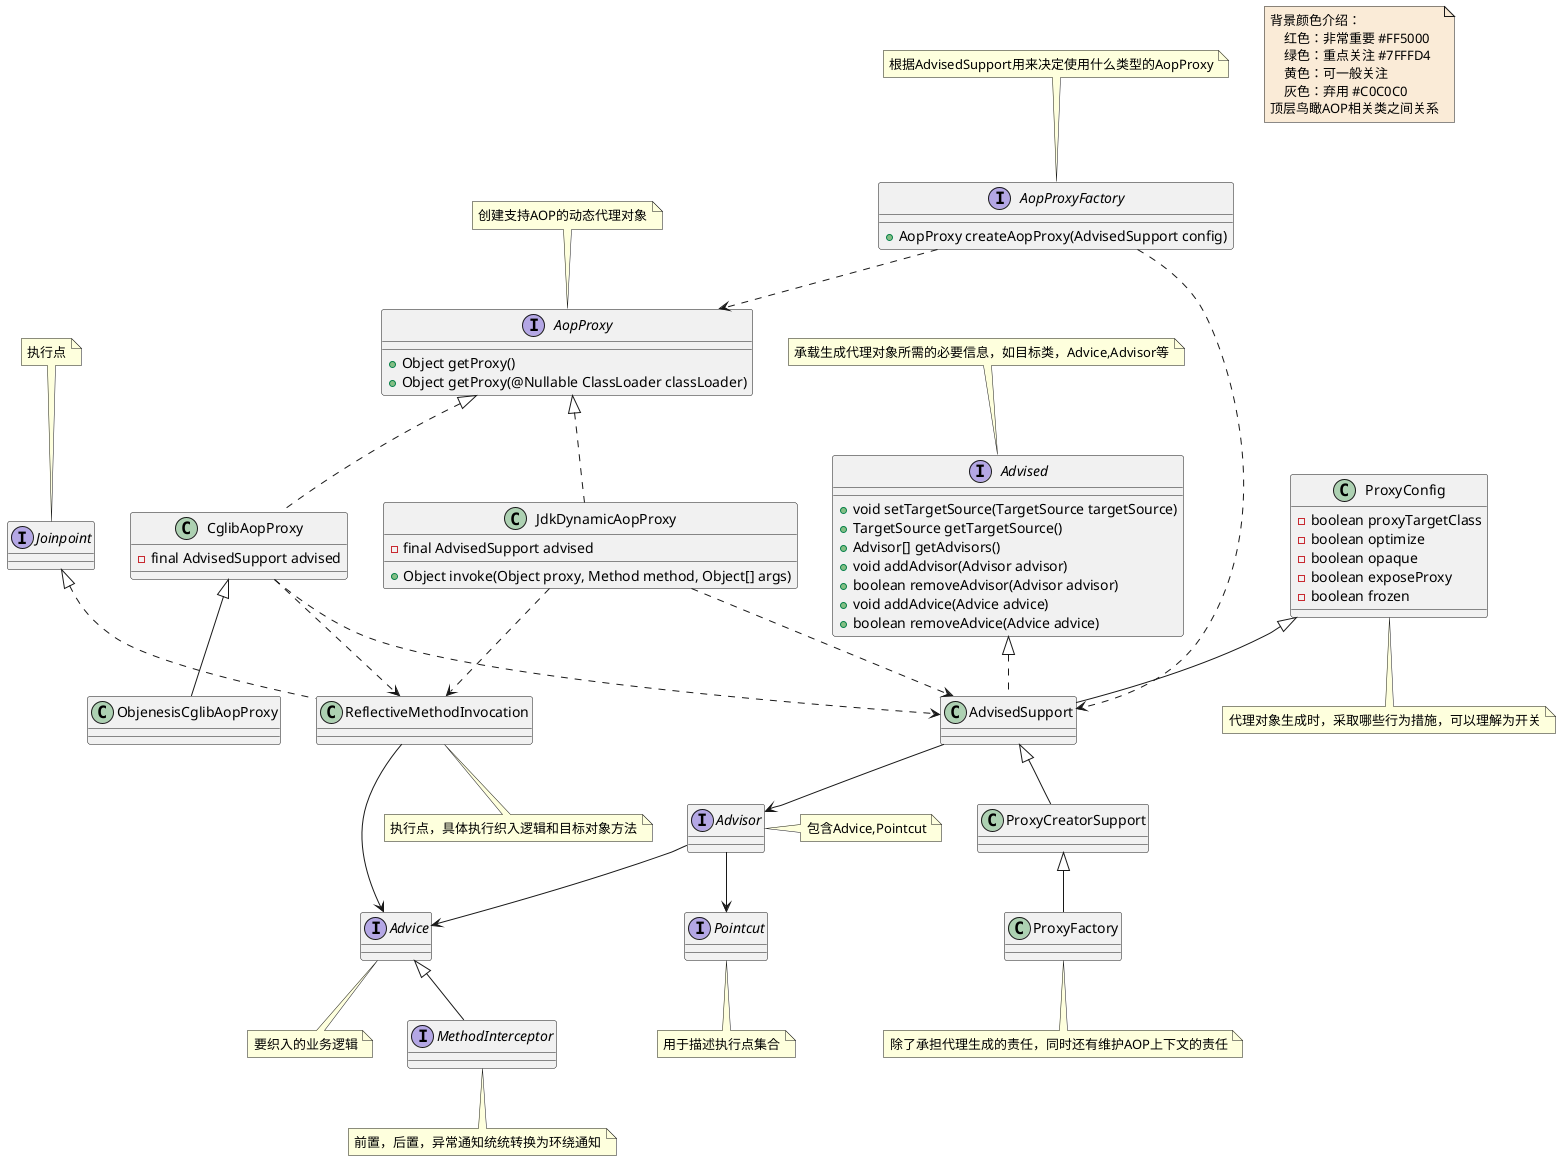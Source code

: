 @startuml

note  as N1 #FAEBD7
    背景颜色介绍：
        红色：非常重要 #FF5000
        绿色：重点关注 #7FFFD4
        黄色：可一般关注
        灰色：弃用 #C0C0C0
    顶层鸟瞰AOP相关类之间关系
end note

interface Advice
note bottom : 要织入的业务逻辑
interface MethodInterceptor
note bottom : 前置，后置，异常通知统统转换为环绕通知

interface Advised
Advised : +void setTargetSource(TargetSource targetSource)
Advised : +TargetSource getTargetSource()
Advised : +Advisor[] getAdvisors()
Advised : +void addAdvisor(Advisor advisor)
Advised : +boolean removeAdvisor(Advisor advisor)
Advised : +void addAdvice(Advice advice)
Advised : +boolean removeAdvice(Advice advice)
note top : 承载生成代理对象所需的必要信息，如目标类，Advice,Advisor等


class AdvisedSupport

interface Advisor
note right : 包含Advice,Pointcut


interface AopProxy
AopProxy : +Object getProxy()
AopProxy : +Object getProxy(@Nullable ClassLoader classLoader)
note top : 创建支持AOP的动态代理对象
class CglibAopProxy
CglibAopProxy : -final AdvisedSupport advised
class JdkDynamicAopProxy
JdkDynamicAopProxy : +Object invoke(Object proxy, Method method, Object[] args)
JdkDynamicAopProxy : -final AdvisedSupport advised
class ObjenesisCglibAopProxy

interface AopProxyFactory
AopProxyFactory : +AopProxy createAopProxy(AdvisedSupport config)
note top : 根据AdvisedSupport用来决定使用什么类型的AopProxy

interface Joinpoint
note top : 执行点
class ReflectiveMethodInvocation
note bottom : 执行点，具体执行织入逻辑和目标对象方法


interface Pointcut
note bottom : 用于描述执行点集合


class ProxyCreatorSupport
class ProxyConfig
ProxyConfig : -boolean proxyTargetClass
ProxyConfig : -boolean optimize
ProxyConfig : -boolean opaque
ProxyConfig : -boolean exposeProxy
ProxyConfig : -boolean frozen
note bottom : 代理对象生成时，采取哪些行为措施，可以理解为开关
class ProxyFactory
note bottom : 除了承担代理生成的责任，同时还有维护AOP上下文的责任



Advice <|-- MethodInterceptor

Advised <|.. AdvisedSupport

AdvisedSupport <|-- ProxyCreatorSupport
AdvisedSupport --> Advisor

Advisor --> Advice
Advisor --> Pointcut


AopProxy <|.. CglibAopProxy
AopProxy <|.. JdkDynamicAopProxy


AopProxyFactory ..> AopProxy
AopProxyFactory ..> AdvisedSupport

CglibAopProxy <|-- ObjenesisCglibAopProxy
CglibAopProxy ..> ReflectiveMethodInvocation
CglibAopProxy ..> AdvisedSupport


JdkDynamicAopProxy ..> ReflectiveMethodInvocation
JdkDynamicAopProxy ..> AdvisedSupport

Joinpoint <|.. ReflectiveMethodInvocation

ProxyConfig <|-- AdvisedSupport

ProxyCreatorSupport <|-- ProxyFactory

ReflectiveMethodInvocation --> Advice




@enduml
